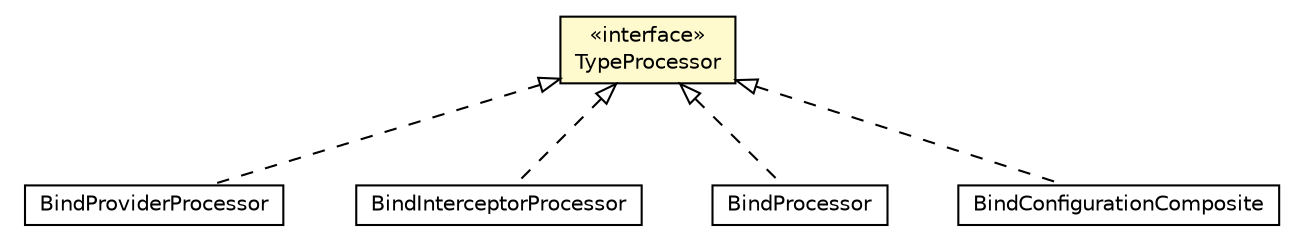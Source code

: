 #!/usr/local/bin/dot
#
# Class diagram 
# Generated by UMLGraph version 5.1 (http://www.umlgraph.org/)
#

digraph G {
	edge [fontname="Helvetica",fontsize=10,labelfontname="Helvetica",labelfontsize=10];
	node [fontname="Helvetica",fontsize=10,shape=plaintext];
	nodesep=0.25;
	ranksep=0.5;
	// org.androidtransfuse.analysis.module.TypeProcessor
	c54309 [label=<<table title="org.androidtransfuse.analysis.module.TypeProcessor" border="0" cellborder="1" cellspacing="0" cellpadding="2" port="p" bgcolor="lemonChiffon" href="./TypeProcessor.html">
		<tr><td><table border="0" cellspacing="0" cellpadding="1">
<tr><td align="center" balign="center"> &#171;interface&#187; </td></tr>
<tr><td align="center" balign="center"> TypeProcessor </td></tr>
		</table></td></tr>
		</table>>, fontname="Helvetica", fontcolor="black", fontsize=10.0];
	// org.androidtransfuse.analysis.module.BindProviderProcessor
	c54311 [label=<<table title="org.androidtransfuse.analysis.module.BindProviderProcessor" border="0" cellborder="1" cellspacing="0" cellpadding="2" port="p" href="./BindProviderProcessor.html">
		<tr><td><table border="0" cellspacing="0" cellpadding="1">
<tr><td align="center" balign="center"> BindProviderProcessor </td></tr>
		</table></td></tr>
		</table>>, fontname="Helvetica", fontcolor="black", fontsize=10.0];
	// org.androidtransfuse.analysis.module.BindInterceptorProcessor
	c54317 [label=<<table title="org.androidtransfuse.analysis.module.BindInterceptorProcessor" border="0" cellborder="1" cellspacing="0" cellpadding="2" port="p" href="./BindInterceptorProcessor.html">
		<tr><td><table border="0" cellspacing="0" cellpadding="1">
<tr><td align="center" balign="center"> BindInterceptorProcessor </td></tr>
		</table></td></tr>
		</table>>, fontname="Helvetica", fontcolor="black", fontsize=10.0];
	// org.androidtransfuse.analysis.module.BindProcessor
	c54319 [label=<<table title="org.androidtransfuse.analysis.module.BindProcessor" border="0" cellborder="1" cellspacing="0" cellpadding="2" port="p" href="./BindProcessor.html">
		<tr><td><table border="0" cellspacing="0" cellpadding="1">
<tr><td align="center" balign="center"> BindProcessor </td></tr>
		</table></td></tr>
		</table>>, fontname="Helvetica", fontcolor="black", fontsize=10.0];
	// org.androidtransfuse.analysis.module.BindConfigurationComposite
	c54320 [label=<<table title="org.androidtransfuse.analysis.module.BindConfigurationComposite" border="0" cellborder="1" cellspacing="0" cellpadding="2" port="p" href="./BindConfigurationComposite.html">
		<tr><td><table border="0" cellspacing="0" cellpadding="1">
<tr><td align="center" balign="center"> BindConfigurationComposite </td></tr>
		</table></td></tr>
		</table>>, fontname="Helvetica", fontcolor="black", fontsize=10.0];
	//org.androidtransfuse.analysis.module.BindProviderProcessor implements org.androidtransfuse.analysis.module.TypeProcessor
	c54309:p -> c54311:p [dir=back,arrowtail=empty,style=dashed];
	//org.androidtransfuse.analysis.module.BindInterceptorProcessor implements org.androidtransfuse.analysis.module.TypeProcessor
	c54309:p -> c54317:p [dir=back,arrowtail=empty,style=dashed];
	//org.androidtransfuse.analysis.module.BindProcessor implements org.androidtransfuse.analysis.module.TypeProcessor
	c54309:p -> c54319:p [dir=back,arrowtail=empty,style=dashed];
	//org.androidtransfuse.analysis.module.BindConfigurationComposite implements org.androidtransfuse.analysis.module.TypeProcessor
	c54309:p -> c54320:p [dir=back,arrowtail=empty,style=dashed];
}

